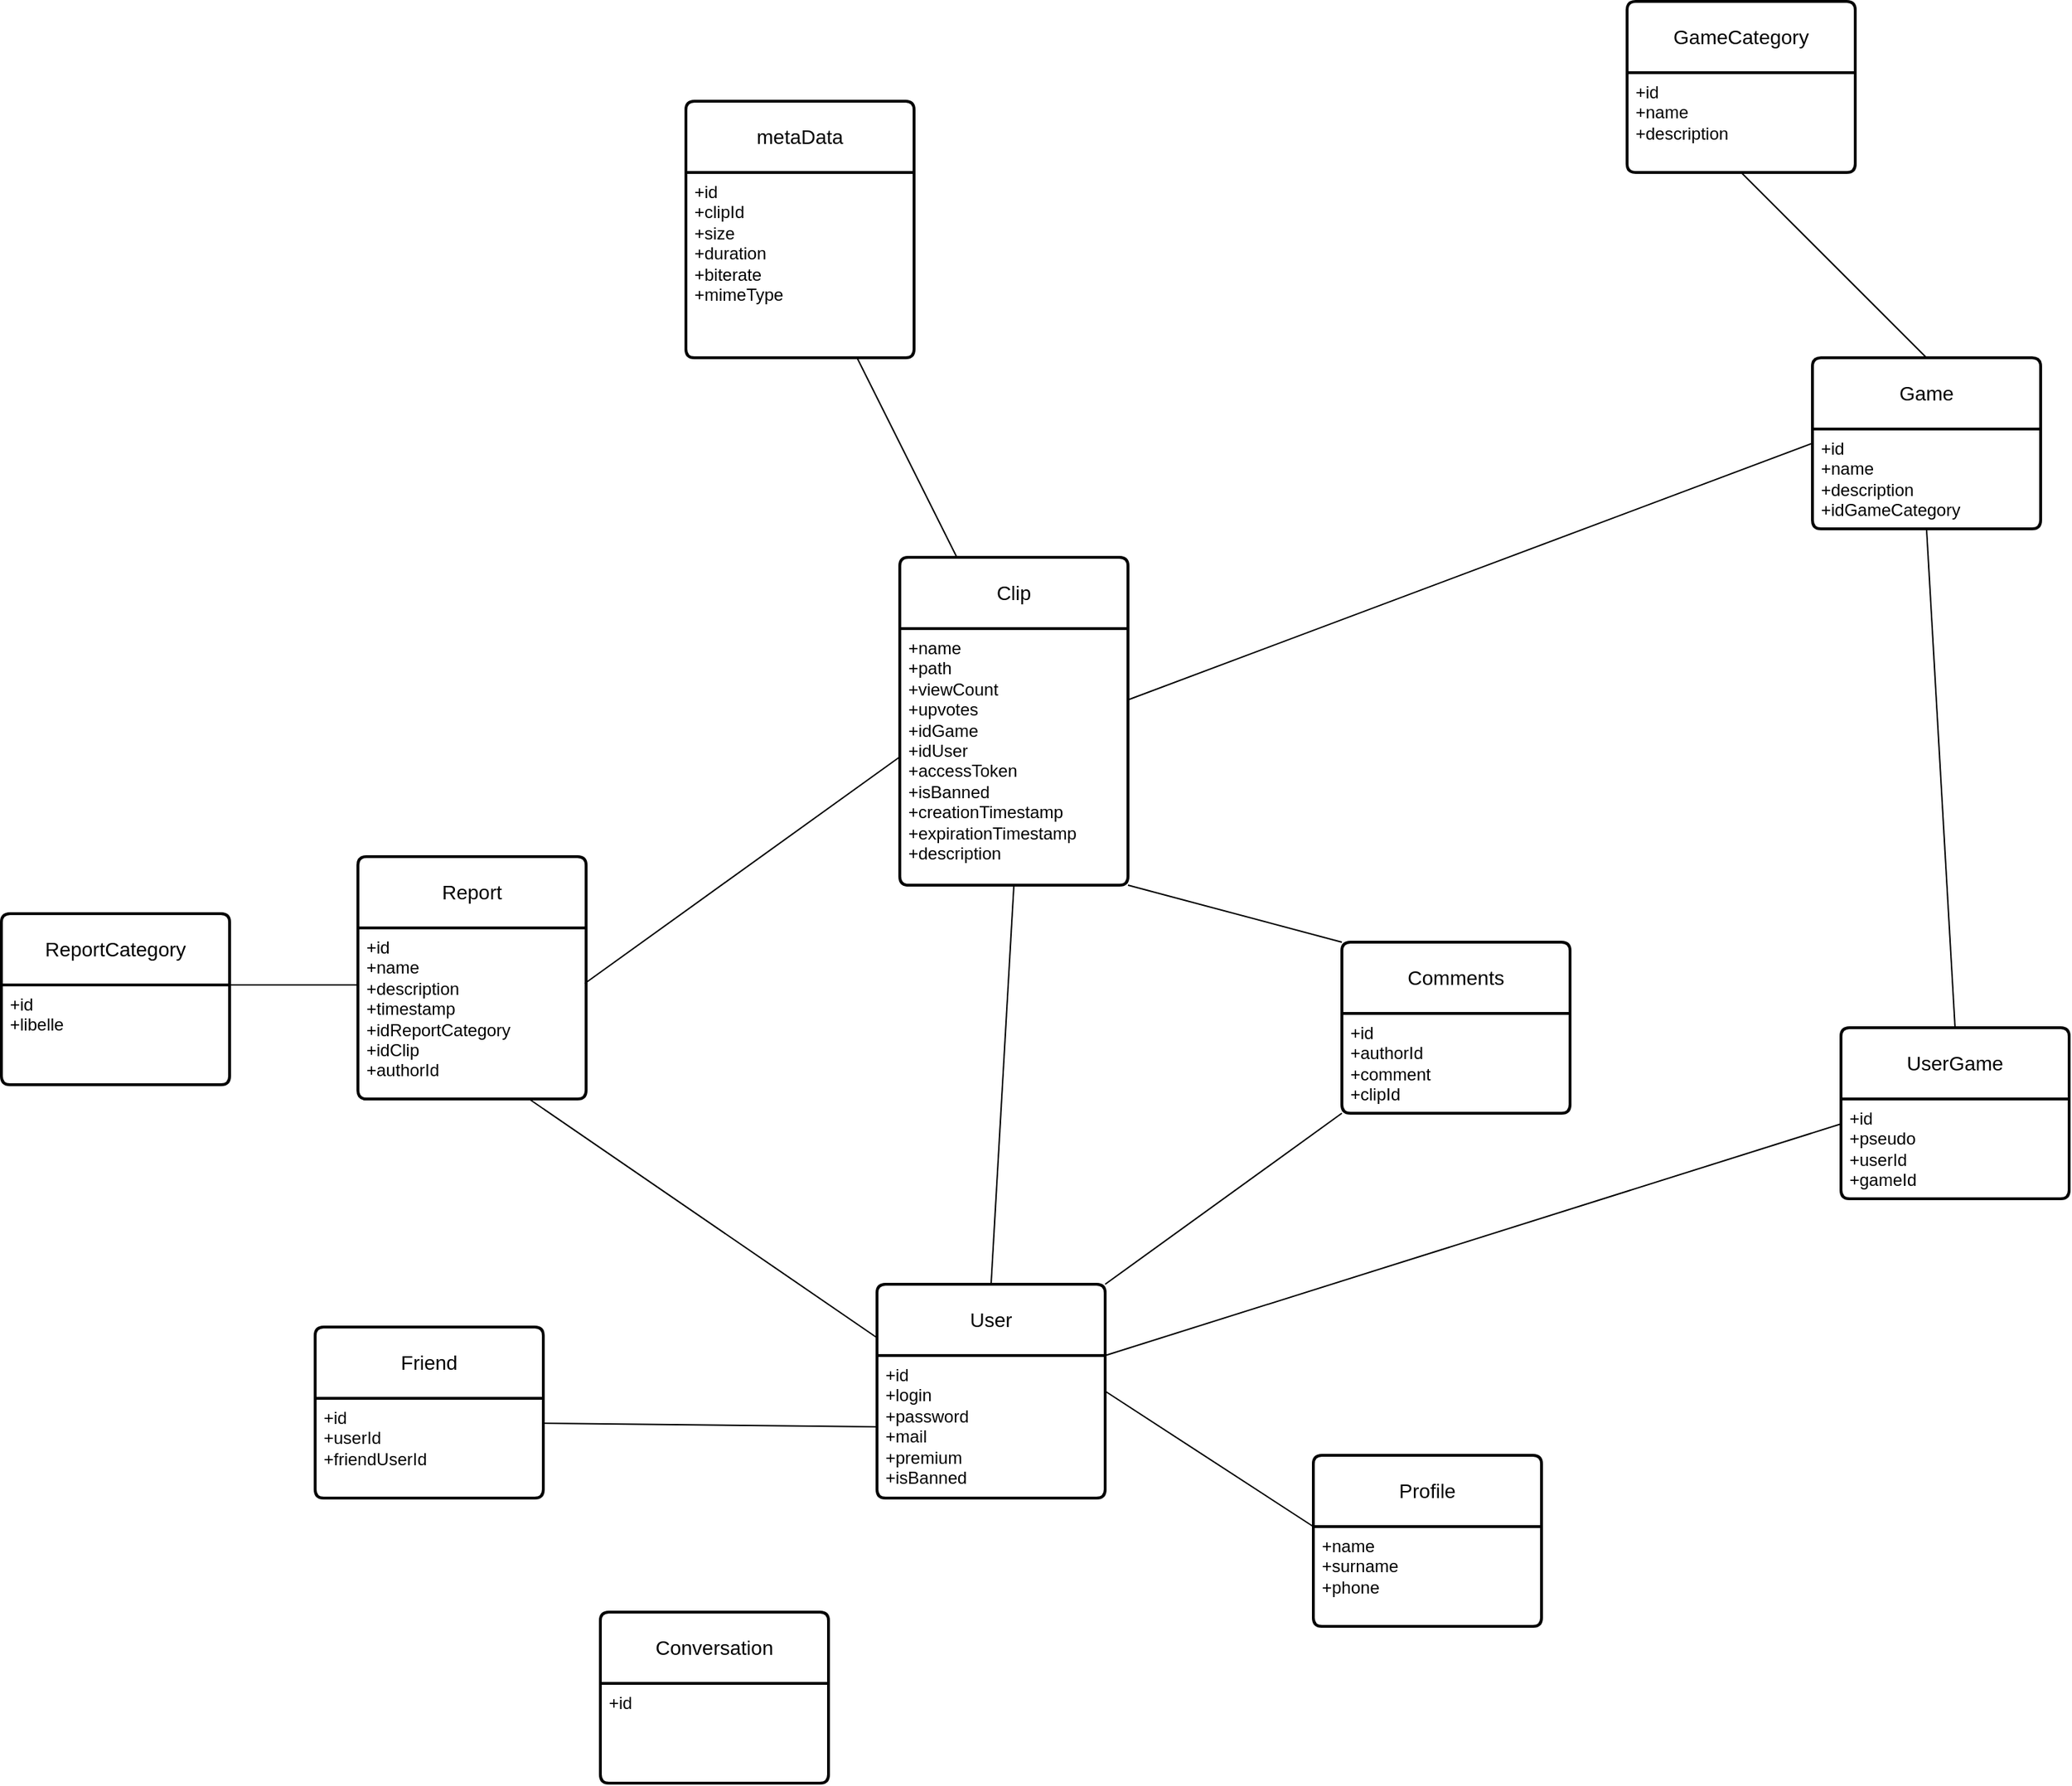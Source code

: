 <mxfile version="21.0.6" type="github">
  <diagram name="Page-1" id="2OW4TcWprv1-xRYTgGvp">
    <mxGraphModel dx="1877" dy="1742" grid="1" gridSize="10" guides="1" tooltips="1" connect="1" arrows="1" fold="1" page="1" pageScale="1" pageWidth="827" pageHeight="1169" math="0" shadow="0">
      <root>
        <mxCell id="0" />
        <mxCell id="1" parent="0" />
        <mxCell id="0aTwRnAZFFTFCvoHs2E7-1" value="User" style="swimlane;childLayout=stackLayout;horizontal=1;startSize=50;horizontalStack=0;rounded=1;fontSize=14;fontStyle=0;strokeWidth=2;resizeParent=0;resizeLast=1;shadow=0;dashed=0;align=center;arcSize=4;whiteSpace=wrap;html=1;" parent="1" vertex="1">
          <mxGeometry x="334" y="570" width="160" height="150" as="geometry" />
        </mxCell>
        <mxCell id="0aTwRnAZFFTFCvoHs2E7-2" value="+id&lt;br&gt;+login&lt;br&gt;+password&lt;br&gt;+mail&lt;br&gt;+premium&lt;br&gt;+isBanned" style="align=left;strokeColor=none;fillColor=none;spacingLeft=4;fontSize=12;verticalAlign=top;resizable=0;rotatable=0;part=1;html=1;" parent="0aTwRnAZFFTFCvoHs2E7-1" vertex="1">
          <mxGeometry y="50" width="160" height="100" as="geometry" />
        </mxCell>
        <mxCell id="0aTwRnAZFFTFCvoHs2E7-3" value="Clip" style="swimlane;childLayout=stackLayout;horizontal=1;startSize=50;horizontalStack=0;rounded=1;fontSize=14;fontStyle=0;strokeWidth=2;resizeParent=0;resizeLast=1;shadow=0;dashed=0;align=center;arcSize=4;whiteSpace=wrap;html=1;" parent="1" vertex="1">
          <mxGeometry x="350" y="60" width="160" height="230" as="geometry" />
        </mxCell>
        <mxCell id="0aTwRnAZFFTFCvoHs2E7-4" value="+name&lt;br&gt;+path&lt;br&gt;+viewCount&lt;br&gt;+upvotes&lt;br&gt;+idGame&lt;br&gt;+idUser&lt;br&gt;+accessToken&lt;br&gt;+isBanned&lt;br&gt;+creationTimestamp&lt;br&gt;+expirationTimestamp&lt;br&gt;+description" style="align=left;strokeColor=none;fillColor=none;spacingLeft=4;fontSize=12;verticalAlign=top;resizable=0;rotatable=0;part=1;html=1;" parent="0aTwRnAZFFTFCvoHs2E7-3" vertex="1">
          <mxGeometry y="50" width="160" height="180" as="geometry" />
        </mxCell>
        <mxCell id="0aTwRnAZFFTFCvoHs2E7-6" value="Game" style="swimlane;childLayout=stackLayout;horizontal=1;startSize=50;horizontalStack=0;rounded=1;fontSize=14;fontStyle=0;strokeWidth=2;resizeParent=0;resizeLast=1;shadow=0;dashed=0;align=center;arcSize=4;whiteSpace=wrap;html=1;" parent="1" vertex="1">
          <mxGeometry x="990" y="-80" width="160" height="120" as="geometry" />
        </mxCell>
        <mxCell id="0aTwRnAZFFTFCvoHs2E7-7" value="+id&lt;br&gt;+name&lt;br&gt;+description&lt;br&gt;+idGameCategory" style="align=left;strokeColor=none;fillColor=none;spacingLeft=4;fontSize=12;verticalAlign=top;resizable=0;rotatable=0;part=1;html=1;" parent="0aTwRnAZFFTFCvoHs2E7-6" vertex="1">
          <mxGeometry y="50" width="160" height="70" as="geometry" />
        </mxCell>
        <mxCell id="0aTwRnAZFFTFCvoHs2E7-8" value="Profile" style="swimlane;childLayout=stackLayout;horizontal=1;startSize=50;horizontalStack=0;rounded=1;fontSize=14;fontStyle=0;strokeWidth=2;resizeParent=0;resizeLast=1;shadow=0;dashed=0;align=center;arcSize=4;whiteSpace=wrap;html=1;" parent="1" vertex="1">
          <mxGeometry x="640" y="690" width="160" height="120" as="geometry" />
        </mxCell>
        <mxCell id="0aTwRnAZFFTFCvoHs2E7-9" value="+name&lt;br&gt;+surname&lt;br&gt;+phone" style="align=left;strokeColor=none;fillColor=none;spacingLeft=4;fontSize=12;verticalAlign=top;resizable=0;rotatable=0;part=1;html=1;" parent="0aTwRnAZFFTFCvoHs2E7-8" vertex="1">
          <mxGeometry y="50" width="160" height="70" as="geometry" />
        </mxCell>
        <mxCell id="0aTwRnAZFFTFCvoHs2E7-11" value="Report" style="swimlane;childLayout=stackLayout;horizontal=1;startSize=50;horizontalStack=0;rounded=1;fontSize=14;fontStyle=0;strokeWidth=2;resizeParent=0;resizeLast=1;shadow=0;dashed=0;align=center;arcSize=4;whiteSpace=wrap;html=1;" parent="1" vertex="1">
          <mxGeometry x="-30" y="270" width="160" height="170" as="geometry" />
        </mxCell>
        <mxCell id="0aTwRnAZFFTFCvoHs2E7-12" value="+id&lt;br&gt;+name&lt;br&gt;+description&lt;br&gt;+timestamp&lt;br&gt;+idReportCategory&lt;br&gt;+idClip&lt;br&gt;+authorId" style="align=left;strokeColor=none;fillColor=none;spacingLeft=4;fontSize=12;verticalAlign=top;resizable=0;rotatable=0;part=1;html=1;" parent="0aTwRnAZFFTFCvoHs2E7-11" vertex="1">
          <mxGeometry y="50" width="160" height="120" as="geometry" />
        </mxCell>
        <mxCell id="0aTwRnAZFFTFCvoHs2E7-13" value="ReportCategory" style="swimlane;childLayout=stackLayout;horizontal=1;startSize=50;horizontalStack=0;rounded=1;fontSize=14;fontStyle=0;strokeWidth=2;resizeParent=0;resizeLast=1;shadow=0;dashed=0;align=center;arcSize=4;whiteSpace=wrap;html=1;" parent="1" vertex="1">
          <mxGeometry x="-280" y="310" width="160" height="120" as="geometry" />
        </mxCell>
        <mxCell id="0aTwRnAZFFTFCvoHs2E7-14" value="+id&lt;br&gt;+libelle" style="align=left;strokeColor=none;fillColor=none;spacingLeft=4;fontSize=12;verticalAlign=top;resizable=0;rotatable=0;part=1;html=1;" parent="0aTwRnAZFFTFCvoHs2E7-13" vertex="1">
          <mxGeometry y="50" width="160" height="70" as="geometry" />
        </mxCell>
        <mxCell id="0aTwRnAZFFTFCvoHs2E7-15" value="" style="endArrow=none;html=1;rounded=0;entryX=0.5;entryY=0;entryDx=0;entryDy=0;exitX=0.5;exitY=1;exitDx=0;exitDy=0;" parent="1" source="0aTwRnAZFFTFCvoHs2E7-4" target="0aTwRnAZFFTFCvoHs2E7-1" edge="1">
          <mxGeometry relative="1" as="geometry">
            <mxPoint x="380" y="300" as="sourcePoint" />
            <mxPoint x="540" y="300" as="targetPoint" />
          </mxGeometry>
        </mxCell>
        <mxCell id="0aTwRnAZFFTFCvoHs2E7-16" value="" style="endArrow=none;html=1;rounded=0;entryX=0;entryY=0.5;entryDx=0;entryDy=0;exitX=0.994;exitY=0.325;exitDx=0;exitDy=0;exitPerimeter=0;" parent="1" source="0aTwRnAZFFTFCvoHs2E7-12" target="0aTwRnAZFFTFCvoHs2E7-4" edge="1">
          <mxGeometry relative="1" as="geometry">
            <mxPoint x="170" y="200" as="sourcePoint" />
            <mxPoint x="330" y="200" as="targetPoint" />
          </mxGeometry>
        </mxCell>
        <mxCell id="0aTwRnAZFFTFCvoHs2E7-17" value="" style="endArrow=none;html=1;rounded=0;entryX=-0.006;entryY=0.333;entryDx=0;entryDy=0;entryPerimeter=0;exitX=1;exitY=0;exitDx=0;exitDy=0;" parent="1" source="0aTwRnAZFFTFCvoHs2E7-14" target="0aTwRnAZFFTFCvoHs2E7-12" edge="1">
          <mxGeometry relative="1" as="geometry">
            <mxPoint x="-160" y="310" as="sourcePoint" />
            <mxPoint y="310" as="targetPoint" />
          </mxGeometry>
        </mxCell>
        <mxCell id="0aTwRnAZFFTFCvoHs2E7-18" value="" style="endArrow=none;html=1;rounded=0;entryX=0;entryY=0.5;entryDx=0;entryDy=0;" parent="1" target="0aTwRnAZFFTFCvoHs2E7-6" edge="1">
          <mxGeometry relative="1" as="geometry">
            <mxPoint x="510" y="160" as="sourcePoint" />
            <mxPoint x="620" y="170" as="targetPoint" />
          </mxGeometry>
        </mxCell>
        <mxCell id="0aTwRnAZFFTFCvoHs2E7-19" value="" style="endArrow=none;html=1;rounded=0;entryX=1;entryY=0.25;entryDx=0;entryDy=0;exitX=0;exitY=0;exitDx=0;exitDy=0;" parent="1" source="0aTwRnAZFFTFCvoHs2E7-9" target="0aTwRnAZFFTFCvoHs2E7-2" edge="1">
          <mxGeometry relative="1" as="geometry">
            <mxPoint x="630" y="480" as="sourcePoint" />
            <mxPoint x="540" y="300" as="targetPoint" />
          </mxGeometry>
        </mxCell>
        <mxCell id="0aTwRnAZFFTFCvoHs2E7-20" value="GameCategory" style="swimlane;childLayout=stackLayout;horizontal=1;startSize=50;horizontalStack=0;rounded=1;fontSize=14;fontStyle=0;strokeWidth=2;resizeParent=0;resizeLast=1;shadow=0;dashed=0;align=center;arcSize=4;whiteSpace=wrap;html=1;" parent="1" vertex="1">
          <mxGeometry x="860" y="-330" width="160" height="120" as="geometry" />
        </mxCell>
        <mxCell id="0aTwRnAZFFTFCvoHs2E7-21" value="+id&lt;br&gt;+name&lt;br&gt;+description&lt;br&gt;" style="align=left;strokeColor=none;fillColor=none;spacingLeft=4;fontSize=12;verticalAlign=top;resizable=0;rotatable=0;part=1;html=1;" parent="0aTwRnAZFFTFCvoHs2E7-20" vertex="1">
          <mxGeometry y="50" width="160" height="70" as="geometry" />
        </mxCell>
        <mxCell id="0aTwRnAZFFTFCvoHs2E7-22" value="" style="endArrow=none;html=1;rounded=0;entryX=0.5;entryY=1;entryDx=0;entryDy=0;exitX=0.5;exitY=0;exitDx=0;exitDy=0;" parent="1" source="0aTwRnAZFFTFCvoHs2E7-6" target="0aTwRnAZFFTFCvoHs2E7-21" edge="1">
          <mxGeometry relative="1" as="geometry">
            <mxPoint x="720" y="170" as="sourcePoint" />
            <mxPoint x="720" y="60" as="targetPoint" />
          </mxGeometry>
        </mxCell>
        <mxCell id="0aTwRnAZFFTFCvoHs2E7-24" value="UserGame" style="swimlane;childLayout=stackLayout;horizontal=1;startSize=50;horizontalStack=0;rounded=1;fontSize=14;fontStyle=0;strokeWidth=2;resizeParent=0;resizeLast=1;shadow=0;dashed=0;align=center;arcSize=4;whiteSpace=wrap;html=1;" parent="1" vertex="1">
          <mxGeometry x="1010" y="390" width="160" height="120" as="geometry" />
        </mxCell>
        <mxCell id="0aTwRnAZFFTFCvoHs2E7-25" value="+id&lt;br&gt;+pseudo&lt;br&gt;+userId&lt;br&gt;+gameId" style="align=left;strokeColor=none;fillColor=none;spacingLeft=4;fontSize=12;verticalAlign=top;resizable=0;rotatable=0;part=1;html=1;" parent="0aTwRnAZFFTFCvoHs2E7-24" vertex="1">
          <mxGeometry y="50" width="160" height="70" as="geometry" />
        </mxCell>
        <mxCell id="0aTwRnAZFFTFCvoHs2E7-26" value="" style="endArrow=none;html=1;rounded=0;entryX=0.5;entryY=1;entryDx=0;entryDy=0;exitX=0.5;exitY=0;exitDx=0;exitDy=0;" parent="1" source="0aTwRnAZFFTFCvoHs2E7-24" target="0aTwRnAZFFTFCvoHs2E7-7" edge="1">
          <mxGeometry relative="1" as="geometry">
            <mxPoint x="380" y="300" as="sourcePoint" />
            <mxPoint x="540" y="300" as="targetPoint" />
          </mxGeometry>
        </mxCell>
        <mxCell id="0aTwRnAZFFTFCvoHs2E7-27" value="" style="endArrow=none;html=1;rounded=0;entryX=0;entryY=0.25;entryDx=0;entryDy=0;exitX=1;exitY=0;exitDx=0;exitDy=0;" parent="1" source="0aTwRnAZFFTFCvoHs2E7-2" target="0aTwRnAZFFTFCvoHs2E7-25" edge="1">
          <mxGeometry relative="1" as="geometry">
            <mxPoint x="380" y="300" as="sourcePoint" />
            <mxPoint x="540" y="300" as="targetPoint" />
          </mxGeometry>
        </mxCell>
        <mxCell id="0aTwRnAZFFTFCvoHs2E7-28" value="metaData" style="swimlane;childLayout=stackLayout;horizontal=1;startSize=50;horizontalStack=0;rounded=1;fontSize=14;fontStyle=0;strokeWidth=2;resizeParent=0;resizeLast=1;shadow=0;dashed=0;align=center;arcSize=4;whiteSpace=wrap;html=1;" parent="1" vertex="1">
          <mxGeometry x="200" y="-260" width="160" height="180" as="geometry" />
        </mxCell>
        <mxCell id="0aTwRnAZFFTFCvoHs2E7-29" value="+id&lt;br&gt;+clipId&lt;br&gt;+size&lt;br&gt;+duration&lt;br&gt;+biterate&lt;br&gt;+mimeType&lt;br&gt;" style="align=left;strokeColor=none;fillColor=none;spacingLeft=4;fontSize=12;verticalAlign=top;resizable=0;rotatable=0;part=1;html=1;" parent="0aTwRnAZFFTFCvoHs2E7-28" vertex="1">
          <mxGeometry y="50" width="160" height="130" as="geometry" />
        </mxCell>
        <mxCell id="0aTwRnAZFFTFCvoHs2E7-30" value="" style="endArrow=none;html=1;rounded=0;entryX=0.75;entryY=1;entryDx=0;entryDy=0;exitX=0.25;exitY=0;exitDx=0;exitDy=0;" parent="1" source="0aTwRnAZFFTFCvoHs2E7-3" target="0aTwRnAZFFTFCvoHs2E7-29" edge="1">
          <mxGeometry relative="1" as="geometry">
            <mxPoint x="380" y="100" as="sourcePoint" />
            <mxPoint x="540" y="100" as="targetPoint" />
          </mxGeometry>
        </mxCell>
        <mxCell id="0aTwRnAZFFTFCvoHs2E7-31" value="" style="endArrow=none;html=1;rounded=0;exitX=0.75;exitY=1;exitDx=0;exitDy=0;entryX=0;entryY=0.25;entryDx=0;entryDy=0;" parent="1" source="0aTwRnAZFFTFCvoHs2E7-12" target="0aTwRnAZFFTFCvoHs2E7-1" edge="1">
          <mxGeometry relative="1" as="geometry">
            <mxPoint x="380" y="400" as="sourcePoint" />
            <mxPoint x="540" y="400" as="targetPoint" />
          </mxGeometry>
        </mxCell>
        <mxCell id="0aTwRnAZFFTFCvoHs2E7-32" value="Comments" style="swimlane;childLayout=stackLayout;horizontal=1;startSize=50;horizontalStack=0;rounded=1;fontSize=14;fontStyle=0;strokeWidth=2;resizeParent=0;resizeLast=1;shadow=0;dashed=0;align=center;arcSize=4;whiteSpace=wrap;html=1;" parent="1" vertex="1">
          <mxGeometry x="660" y="330" width="160" height="120" as="geometry" />
        </mxCell>
        <mxCell id="0aTwRnAZFFTFCvoHs2E7-33" value="+id&lt;br&gt;+authorId&lt;br&gt;+comment&lt;br&gt;+clipId" style="align=left;strokeColor=none;fillColor=none;spacingLeft=4;fontSize=12;verticalAlign=top;resizable=0;rotatable=0;part=1;html=1;" parent="0aTwRnAZFFTFCvoHs2E7-32" vertex="1">
          <mxGeometry y="50" width="160" height="70" as="geometry" />
        </mxCell>
        <mxCell id="0aTwRnAZFFTFCvoHs2E7-34" value="" style="endArrow=none;html=1;rounded=0;entryX=0;entryY=1;entryDx=0;entryDy=0;exitX=1;exitY=0;exitDx=0;exitDy=0;" parent="1" source="0aTwRnAZFFTFCvoHs2E7-1" target="0aTwRnAZFFTFCvoHs2E7-33" edge="1">
          <mxGeometry relative="1" as="geometry">
            <mxPoint x="380" y="400" as="sourcePoint" />
            <mxPoint x="540" y="400" as="targetPoint" />
          </mxGeometry>
        </mxCell>
        <mxCell id="0aTwRnAZFFTFCvoHs2E7-35" value="" style="endArrow=none;html=1;rounded=0;entryX=0;entryY=0;entryDx=0;entryDy=0;exitX=1;exitY=1;exitDx=0;exitDy=0;" parent="1" source="0aTwRnAZFFTFCvoHs2E7-4" target="0aTwRnAZFFTFCvoHs2E7-32" edge="1">
          <mxGeometry relative="1" as="geometry">
            <mxPoint x="380" y="400" as="sourcePoint" />
            <mxPoint x="540" y="400" as="targetPoint" />
          </mxGeometry>
        </mxCell>
        <mxCell id="V0NgoIc4o7RUFafLdIFA-1" value="Friend" style="swimlane;childLayout=stackLayout;horizontal=1;startSize=50;horizontalStack=0;rounded=1;fontSize=14;fontStyle=0;strokeWidth=2;resizeParent=0;resizeLast=1;shadow=0;dashed=0;align=center;arcSize=4;whiteSpace=wrap;html=1;" vertex="1" parent="1">
          <mxGeometry x="-60" y="600" width="160" height="120" as="geometry" />
        </mxCell>
        <mxCell id="V0NgoIc4o7RUFafLdIFA-2" value="+id&lt;br&gt;+userId&lt;br&gt;+friendUserId" style="align=left;strokeColor=none;fillColor=none;spacingLeft=4;fontSize=12;verticalAlign=top;resizable=0;rotatable=0;part=1;html=1;" vertex="1" parent="V0NgoIc4o7RUFafLdIFA-1">
          <mxGeometry y="50" width="160" height="70" as="geometry" />
        </mxCell>
        <mxCell id="V0NgoIc4o7RUFafLdIFA-3" value="" style="endArrow=none;html=1;rounded=0;exitX=1;exitY=0.25;exitDx=0;exitDy=0;entryX=0;entryY=0.5;entryDx=0;entryDy=0;" edge="1" parent="1" source="V0NgoIc4o7RUFafLdIFA-2" target="0aTwRnAZFFTFCvoHs2E7-2">
          <mxGeometry relative="1" as="geometry">
            <mxPoint x="230" y="620" as="sourcePoint" />
            <mxPoint x="390" y="620" as="targetPoint" />
          </mxGeometry>
        </mxCell>
        <mxCell id="V0NgoIc4o7RUFafLdIFA-5" value="Conversation" style="swimlane;childLayout=stackLayout;horizontal=1;startSize=50;horizontalStack=0;rounded=1;fontSize=14;fontStyle=0;strokeWidth=2;resizeParent=0;resizeLast=1;shadow=0;dashed=0;align=center;arcSize=4;whiteSpace=wrap;html=1;" vertex="1" parent="1">
          <mxGeometry x="140" y="800" width="160" height="120" as="geometry" />
        </mxCell>
        <mxCell id="V0NgoIc4o7RUFafLdIFA-6" value="+id" style="align=left;strokeColor=none;fillColor=none;spacingLeft=4;fontSize=12;verticalAlign=top;resizable=0;rotatable=0;part=1;html=1;" vertex="1" parent="V0NgoIc4o7RUFafLdIFA-5">
          <mxGeometry y="50" width="160" height="70" as="geometry" />
        </mxCell>
      </root>
    </mxGraphModel>
  </diagram>
</mxfile>
